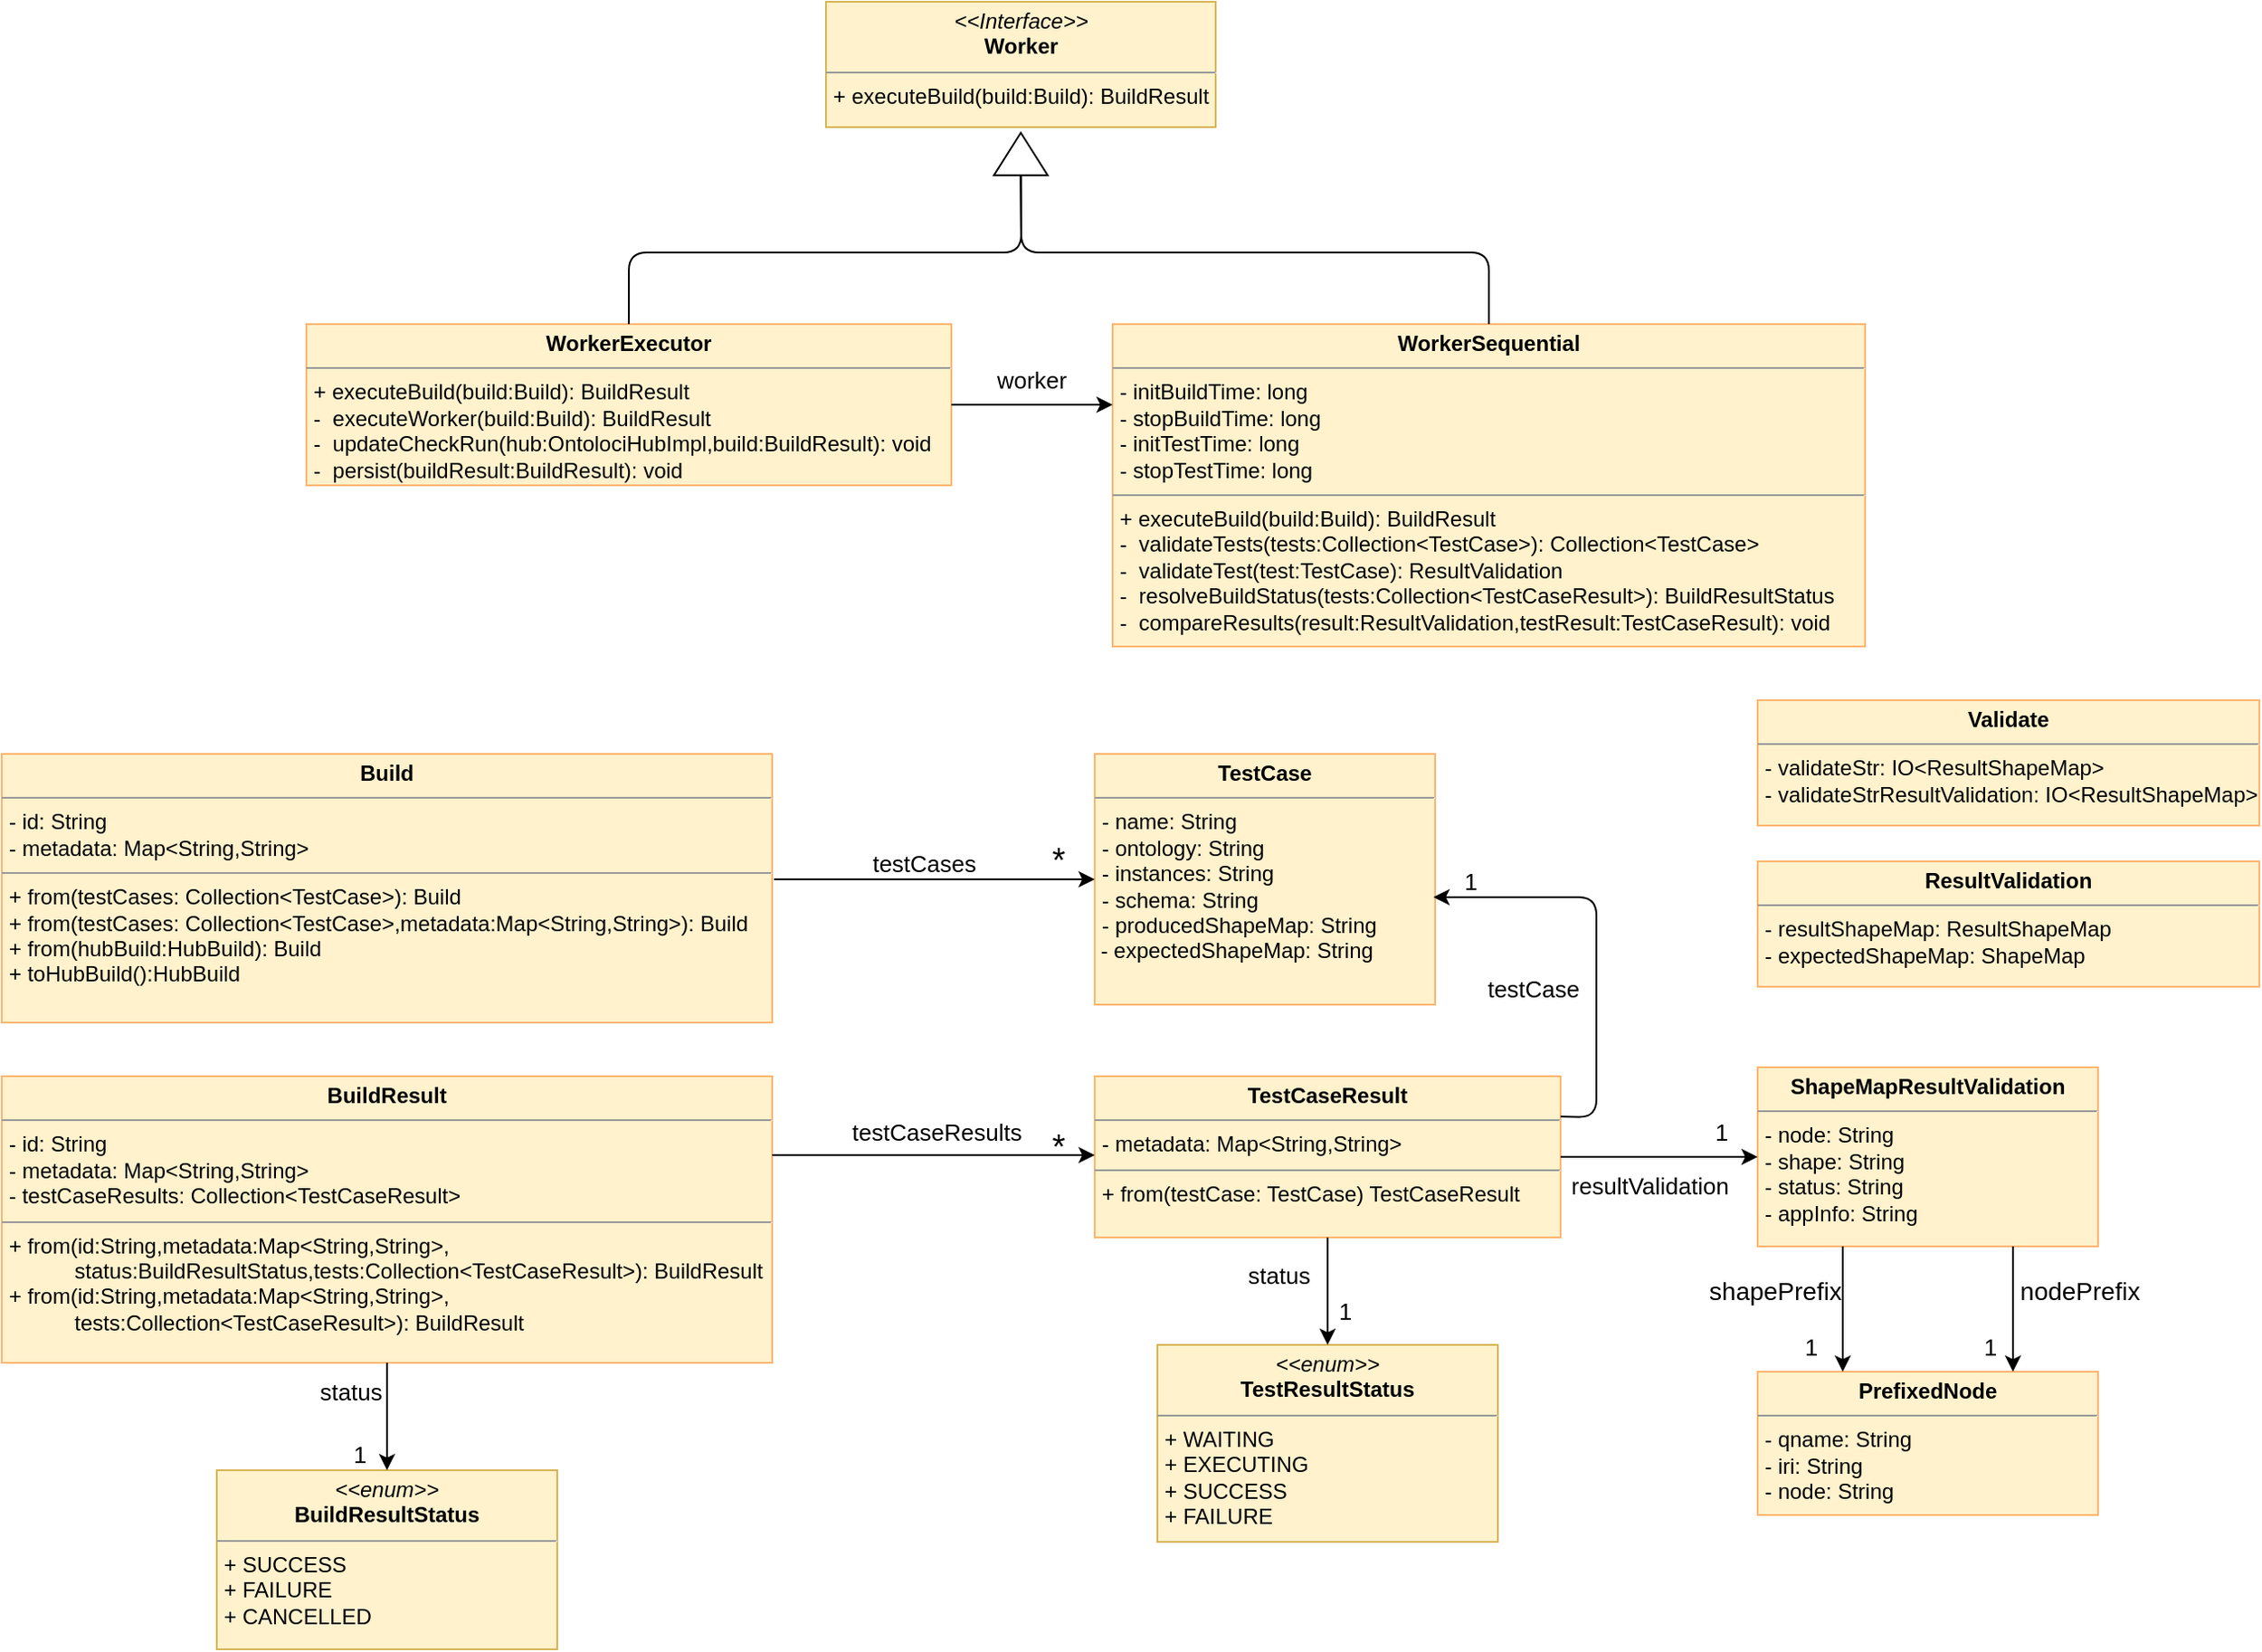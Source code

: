 <mxfile version="14.4.4" type="device"><diagram id="gdEjWhH9IVwamarKgCnc" name="Page-1"><mxGraphModel dx="2272" dy="766" grid="1" gridSize="10" guides="1" tooltips="1" connect="1" arrows="1" fold="1" page="1" pageScale="1" pageWidth="850" pageHeight="1100" math="0" shadow="0"><root><mxCell id="0"/><mxCell id="1" parent="0"/><mxCell id="DnFwbN03NBpK4qyBrgBJ-1" value="&lt;p style=&quot;margin: 0px ; margin-top: 4px ; text-align: center&quot;&gt;&lt;i&gt;&amp;lt;&amp;lt;Interface&amp;gt;&amp;gt;&lt;/i&gt;&lt;br&gt;&lt;b&gt;Worker&lt;/b&gt;&lt;/p&gt;&lt;hr size=&quot;1&quot;&gt;&lt;p style=&quot;margin: 0px ; margin-left: 4px&quot;&gt;+ executeBuild(build:Build): BuildResult&lt;br&gt;&lt;/p&gt;" style="verticalAlign=top;align=left;overflow=fill;fontSize=12;fontFamily=Helvetica;html=1;strokeColor=#d6b656;fillColor=#fff2cc;" vertex="1" parent="1"><mxGeometry x="370" y="60" width="217.5" height="70" as="geometry"/></mxCell><mxCell id="DnFwbN03NBpK4qyBrgBJ-3" value="&lt;p style=&quot;margin: 0px ; margin-top: 4px ; text-align: center&quot;&gt;&lt;b&gt;WorkerExecutor&lt;/b&gt;&lt;/p&gt;&lt;hr size=&quot;1&quot;&gt;&lt;p style=&quot;margin: 0px ; margin-left: 4px&quot;&gt;+ executeBuild(build:Build): BuildResult&lt;br&gt;&lt;/p&gt;&lt;p style=&quot;margin: 0px ; margin-left: 4px&quot;&gt;-&amp;nbsp; executeWorker(build:Build): BuildResult&lt;/p&gt;&lt;p style=&quot;margin: 0px ; margin-left: 4px&quot;&gt;-&amp;nbsp; updateCheckRun(hub:OntolociHubImpl,&lt;span&gt;build:BuildResult): void&lt;/span&gt;&lt;/p&gt;&lt;p style=&quot;margin: 0px ; margin-left: 4px&quot;&gt;-&amp;nbsp; persist(buildResult:BuildResult): void&lt;/p&gt;" style="verticalAlign=top;align=left;overflow=fill;fontSize=12;fontFamily=Helvetica;html=1;fillColor=#fff2cc;strokeColor=#FFB570;" vertex="1" parent="1"><mxGeometry x="80" y="240" width="360" height="90" as="geometry"/></mxCell><mxCell id="DnFwbN03NBpK4qyBrgBJ-4" value="&lt;p style=&quot;margin: 0px ; margin-top: 4px ; text-align: center&quot;&gt;&lt;b&gt;WorkerSequential&lt;/b&gt;&lt;br&gt;&lt;/p&gt;&lt;hr size=&quot;1&quot;&gt;&lt;p style=&quot;margin: 0px ; margin-left: 4px&quot;&gt;- initBuildTime: long&lt;/p&gt;&lt;p style=&quot;margin: 0px ; margin-left: 4px&quot;&gt;- stopBuildTime: long&lt;br&gt;&lt;/p&gt;&lt;p style=&quot;margin: 0px ; margin-left: 4px&quot;&gt;- initTestTime: long&lt;br&gt;&lt;/p&gt;&lt;p style=&quot;margin: 0px ; margin-left: 4px&quot;&gt;- stopTestTime: long&lt;br&gt;&lt;/p&gt;&lt;hr size=&quot;1&quot;&gt;&lt;p style=&quot;margin: 0px ; margin-left: 4px&quot;&gt;+ executeBuild(build:Build): BuildResult&lt;br&gt;&lt;/p&gt;&lt;p style=&quot;margin: 0px ; margin-left: 4px&quot;&gt;-&amp;nbsp; validateTests(tests:Collection&amp;lt;TestCase&amp;gt;): Collection&amp;lt;TestCase&amp;gt;&lt;/p&gt;&lt;p style=&quot;margin: 0px ; margin-left: 4px&quot;&gt;&lt;span&gt;-&amp;nbsp; validateTest(test:TestCase): ResultValidation&lt;/span&gt;&lt;/p&gt;&lt;p style=&quot;margin: 0px ; margin-left: 4px&quot;&gt;&lt;span&gt;-&amp;nbsp; resolveBuildStatus(&lt;/span&gt;tests:Collection&amp;lt;TestCaseResult&amp;gt;&lt;span&gt;): BuildResultStatus&lt;/span&gt;&lt;/p&gt;&lt;p style=&quot;margin: 0px ; margin-left: 4px&quot;&gt;-&amp;nbsp; compareResults(result:ResultValidation,testResult:TestCaseResult): void&lt;/p&gt;" style="verticalAlign=top;align=left;overflow=fill;fontSize=12;fontFamily=Helvetica;html=1;fillColor=#fff2cc;strokeColor=#FFB570;" vertex="1" parent="1"><mxGeometry x="530" y="240" width="420" height="180" as="geometry"/></mxCell><mxCell id="DnFwbN03NBpK4qyBrgBJ-5" value="" style="endArrow=classic;html=1;entryX=0;entryY=0.25;entryDx=0;entryDy=0;" edge="1" parent="1" source="DnFwbN03NBpK4qyBrgBJ-3" target="DnFwbN03NBpK4qyBrgBJ-4"><mxGeometry width="50" height="50" relative="1" as="geometry"><mxPoint x="480" y="300" as="sourcePoint"/><mxPoint x="530" y="250" as="targetPoint"/></mxGeometry></mxCell><mxCell id="DnFwbN03NBpK4qyBrgBJ-6" value="" style="triangle;whiteSpace=wrap;html=1;rotation=-90;" vertex="1" parent="1"><mxGeometry x="466.87" y="130" width="23.75" height="30" as="geometry"/></mxCell><mxCell id="DnFwbN03NBpK4qyBrgBJ-7" value="" style="endArrow=none;html=1;entryX=0;entryY=0.5;entryDx=0;entryDy=0;exitX=0.5;exitY=0;exitDx=0;exitDy=0;" edge="1" parent="1" source="DnFwbN03NBpK4qyBrgBJ-3" target="DnFwbN03NBpK4qyBrgBJ-6"><mxGeometry width="50" height="50" relative="1" as="geometry"><mxPoint x="430" y="240" as="sourcePoint"/><mxPoint x="480" y="190" as="targetPoint"/><Array as="points"><mxPoint x="260" y="200"/><mxPoint x="479" y="200"/></Array></mxGeometry></mxCell><mxCell id="DnFwbN03NBpK4qyBrgBJ-8" value="" style="endArrow=none;html=1;entryX=0.5;entryY=0;entryDx=0;entryDy=0;exitX=0;exitY=0.5;exitDx=0;exitDy=0;" edge="1" parent="1" source="DnFwbN03NBpK4qyBrgBJ-6" target="DnFwbN03NBpK4qyBrgBJ-4"><mxGeometry width="50" height="50" relative="1" as="geometry"><mxPoint x="530" y="230" as="sourcePoint"/><mxPoint x="580" y="180" as="targetPoint"/><Array as="points"><mxPoint x="479" y="200"/><mxPoint x="740" y="200"/></Array></mxGeometry></mxCell><mxCell id="DnFwbN03NBpK4qyBrgBJ-13" value="&lt;p style=&quot;margin: 0px ; margin-top: 4px ; text-align: center&quot;&gt;&lt;b&gt;Build&lt;/b&gt;&lt;br&gt;&lt;/p&gt;&lt;hr size=&quot;1&quot;&gt;&lt;p style=&quot;margin: 0px ; margin-left: 4px&quot;&gt;- id: String&lt;/p&gt;&lt;p style=&quot;margin: 0px ; margin-left: 4px&quot;&gt;- metadata: Map&amp;lt;String,String&amp;gt;&lt;/p&gt;&lt;hr size=&quot;1&quot;&gt;&lt;p style=&quot;margin: 0px ; margin-left: 4px&quot;&gt;+ from(testCases: Collection&amp;lt;TestCase&amp;gt;): Build&lt;/p&gt;&lt;p style=&quot;margin: 0px ; margin-left: 4px&quot;&gt;+ from(testCases: Collection&amp;lt;TestCase&amp;gt;,metadata:Map&amp;lt;String,String&amp;gt;): Build&lt;/p&gt;&lt;p style=&quot;margin: 0px ; margin-left: 4px&quot;&gt;+ from(hubBuild:HubBuild): Build&lt;/p&gt;&lt;p style=&quot;margin: 0px ; margin-left: 4px&quot;&gt;+ toHubBuild():HubBuild&lt;br&gt;&lt;/p&gt;" style="verticalAlign=top;align=left;overflow=fill;fontSize=12;fontFamily=Helvetica;html=1;fillColor=#fff2cc;strokeColor=#FFB570;" vertex="1" parent="1"><mxGeometry x="-90" y="480" width="430" height="150" as="geometry"/></mxCell><mxCell id="DnFwbN03NBpK4qyBrgBJ-14" value="&lt;p style=&quot;margin: 0px ; margin-top: 4px ; text-align: center&quot;&gt;&lt;b&gt;BuildResult&lt;/b&gt;&lt;br&gt;&lt;/p&gt;&lt;hr size=&quot;1&quot;&gt;&lt;p style=&quot;margin: 0px ; margin-left: 4px&quot;&gt;- id: String&lt;/p&gt;&lt;p style=&quot;margin: 0px ; margin-left: 4px&quot;&gt;- metadata: Map&amp;lt;String,String&amp;gt;&lt;/p&gt;&lt;p style=&quot;margin: 0px ; margin-left: 4px&quot;&gt;- testCaseResults: Collection&amp;lt;TestCaseResult&amp;gt;&lt;/p&gt;&lt;hr size=&quot;1&quot;&gt;&lt;p style=&quot;margin: 0px ; margin-left: 4px&quot;&gt;+ from(id:String,metadata:Map&amp;lt;String,String&amp;gt;,&lt;/p&gt;&lt;p style=&quot;margin: 0px ; margin-left: 4px&quot;&gt;&amp;nbsp; &amp;nbsp; &amp;nbsp; &amp;nbsp; &amp;nbsp; &amp;nbsp;status:BuildResultStatus,tests:Collection&amp;lt;TestCaseResult&amp;gt;):&lt;span&gt;&amp;nbsp;BuildResult&lt;/span&gt;&lt;/p&gt;&lt;p style=&quot;margin: 0px 0px 0px 4px&quot;&gt;+ from(id:String,metadata:Map&amp;lt;String,String&amp;gt;,&lt;/p&gt;&lt;p style=&quot;margin: 0px 0px 0px 4px&quot;&gt;&amp;nbsp; &amp;nbsp; &amp;nbsp; &amp;nbsp; &amp;nbsp; &amp;nbsp;tests:Collection&amp;lt;TestCaseResult&amp;gt;):&amp;nbsp;BuildResult&lt;/p&gt;" style="verticalAlign=top;align=left;overflow=fill;fontSize=12;fontFamily=Helvetica;html=1;fillColor=#fff2cc;strokeColor=#FFB570;" vertex="1" parent="1"><mxGeometry x="-90" y="660" width="430" height="160" as="geometry"/></mxCell><mxCell id="DnFwbN03NBpK4qyBrgBJ-15" value="&lt;p style=&quot;margin: 0px ; margin-top: 4px ; text-align: center&quot;&gt;&lt;i&gt;&amp;lt;&amp;lt;enum&amp;gt;&amp;gt;&lt;/i&gt;&lt;br&gt;&lt;b&gt;BuildResultStatus&lt;/b&gt;&lt;/p&gt;&lt;hr size=&quot;1&quot;&gt;&lt;p style=&quot;margin: 0px ; margin-left: 4px&quot;&gt;+ SUCCESS&lt;br&gt;+ FAILURE&lt;/p&gt;&lt;p style=&quot;margin: 0px ; margin-left: 4px&quot;&gt;+ CANCELLED&lt;/p&gt;" style="verticalAlign=top;align=left;overflow=fill;fontSize=12;fontFamily=Helvetica;html=1;fillColor=#fff2cc;strokeColor=#d6b656;" vertex="1" parent="1"><mxGeometry x="30" y="880" width="190" height="100" as="geometry"/></mxCell><mxCell id="DnFwbN03NBpK4qyBrgBJ-16" value="" style="endArrow=classic;html=1;exitX=0.5;exitY=1;exitDx=0;exitDy=0;entryX=0.5;entryY=0;entryDx=0;entryDy=0;" edge="1" parent="1" source="DnFwbN03NBpK4qyBrgBJ-14" target="DnFwbN03NBpK4qyBrgBJ-15"><mxGeometry width="50" height="50" relative="1" as="geometry"><mxPoint x="240" y="849" as="sourcePoint"/><mxPoint x="150" y="849" as="targetPoint"/></mxGeometry></mxCell><mxCell id="DnFwbN03NBpK4qyBrgBJ-17" value="&lt;p style=&quot;margin: 0px ; margin-top: 4px ; text-align: center&quot;&gt;&lt;b&gt;TestCase&lt;/b&gt;&lt;/p&gt;&lt;hr size=&quot;1&quot;&gt;&lt;p style=&quot;margin: 0px ; margin-left: 4px&quot;&gt;- name: String&lt;/p&gt;&lt;p style=&quot;margin: 0px ; margin-left: 4px&quot;&gt;- ontology: String&lt;br&gt;&lt;/p&gt;&lt;p style=&quot;margin: 0px ; margin-left: 4px&quot;&gt;- instances: String&lt;br&gt;&lt;/p&gt;&lt;p style=&quot;margin: 0px ; margin-left: 4px&quot;&gt;- schema: String&lt;br&gt;&lt;/p&gt;&lt;p style=&quot;margin: 0px ; margin-left: 4px&quot;&gt;- producedShapeMap: String&lt;br&gt;&lt;/p&gt;&amp;nbsp;- expectedShapeMap: String&lt;br&gt;&lt;p style=&quot;margin: 0px ; margin-left: 4px&quot;&gt;&lt;br&gt;&lt;/p&gt;&lt;p style=&quot;margin: 0px ; margin-left: 4px&quot;&gt;&lt;br&gt;&lt;/p&gt;" style="verticalAlign=top;align=left;overflow=fill;fontSize=12;fontFamily=Helvetica;html=1;fillColor=#fff2cc;strokeColor=#FFB570;" vertex="1" parent="1"><mxGeometry x="520" y="480" width="190" height="140" as="geometry"/></mxCell><mxCell id="DnFwbN03NBpK4qyBrgBJ-19" value="&lt;p style=&quot;margin: 0px ; margin-top: 4px ; text-align: center&quot;&gt;&lt;b&gt;TestCaseResult&lt;/b&gt;&lt;br&gt;&lt;/p&gt;&lt;hr size=&quot;1&quot;&gt;&lt;p style=&quot;margin: 0px ; margin-left: 4px&quot;&gt;&lt;span&gt;- metadata: Map&amp;lt;String,String&amp;gt;&lt;/span&gt;&lt;br&gt;&lt;/p&gt;&lt;hr size=&quot;1&quot;&gt;&lt;p style=&quot;margin: 0px ; margin-left: 4px&quot;&gt;+ from(testCase: TestCase) TestCaseResult&lt;/p&gt;" style="verticalAlign=top;align=left;overflow=fill;fontSize=12;fontFamily=Helvetica;html=1;fillColor=#fff2cc;strokeColor=#FFB570;" vertex="1" parent="1"><mxGeometry x="520" y="660" width="260" height="90" as="geometry"/></mxCell><mxCell id="DnFwbN03NBpK4qyBrgBJ-20" value="" style="endArrow=classic;html=1;entryX=0;entryY=0.5;entryDx=0;entryDy=0;" edge="1" parent="1" target="DnFwbN03NBpK4qyBrgBJ-17"><mxGeometry width="50" height="50" relative="1" as="geometry"><mxPoint x="341" y="550" as="sourcePoint"/><mxPoint x="490" y="520" as="targetPoint"/></mxGeometry></mxCell><mxCell id="DnFwbN03NBpK4qyBrgBJ-21" value="*" style="text;html=1;strokeColor=none;fillColor=none;align=center;verticalAlign=middle;whiteSpace=wrap;rounded=0;fontSize=19;" vertex="1" parent="1"><mxGeometry x="480" y="530" width="40" height="20" as="geometry"/></mxCell><mxCell id="DnFwbN03NBpK4qyBrgBJ-22" value="" style="endArrow=classic;html=1;fontSize=19;" edge="1" parent="1"><mxGeometry width="50" height="50" relative="1" as="geometry"><mxPoint x="340" y="704" as="sourcePoint"/><mxPoint x="520" y="704" as="targetPoint"/></mxGeometry></mxCell><mxCell id="DnFwbN03NBpK4qyBrgBJ-23" value="*" style="text;html=1;strokeColor=none;fillColor=none;align=center;verticalAlign=middle;whiteSpace=wrap;rounded=0;fontSize=19;" vertex="1" parent="1"><mxGeometry x="480" y="690" width="40" height="20" as="geometry"/></mxCell><mxCell id="DnFwbN03NBpK4qyBrgBJ-24" value="" style="endArrow=classic;html=1;fontSize=19;entryX=0.995;entryY=0.571;entryDx=0;entryDy=0;entryPerimeter=0;exitX=1;exitY=0.25;exitDx=0;exitDy=0;" edge="1" parent="1" source="DnFwbN03NBpK4qyBrgBJ-19" target="DnFwbN03NBpK4qyBrgBJ-17"><mxGeometry width="50" height="50" relative="1" as="geometry"><mxPoint x="770" y="620" as="sourcePoint"/><mxPoint x="820" y="570" as="targetPoint"/><Array as="points"><mxPoint x="800" y="683"/><mxPoint x="800" y="560"/></Array></mxGeometry></mxCell><mxCell id="DnFwbN03NBpK4qyBrgBJ-25" value="&lt;p style=&quot;margin: 0px ; margin-top: 4px ; text-align: center&quot;&gt;&lt;i&gt;&amp;lt;&amp;lt;enum&amp;gt;&amp;gt;&lt;/i&gt;&lt;br&gt;&lt;b&gt;TestResultStatus&lt;/b&gt;&lt;/p&gt;&lt;hr size=&quot;1&quot;&gt;&lt;p style=&quot;margin: 0px ; margin-left: 4px&quot;&gt;+ WAITING&lt;br&gt;+ EXECUTING&lt;/p&gt;&lt;p style=&quot;margin: 0px ; margin-left: 4px&quot;&gt;+ SUCCESS&lt;/p&gt;&lt;p style=&quot;margin: 0px ; margin-left: 4px&quot;&gt;+ FAILURE&lt;/p&gt;" style="verticalAlign=top;align=left;overflow=fill;fontSize=12;fontFamily=Helvetica;html=1;fillColor=#fff2cc;strokeColor=#d6b656;" vertex="1" parent="1"><mxGeometry x="555" y="810" width="190" height="110" as="geometry"/></mxCell><mxCell id="DnFwbN03NBpK4qyBrgBJ-26" value="" style="endArrow=classic;html=1;fontSize=19;entryX=0.5;entryY=0;entryDx=0;entryDy=0;exitX=0.5;exitY=1;exitDx=0;exitDy=0;" edge="1" parent="1" source="DnFwbN03NBpK4qyBrgBJ-19" target="DnFwbN03NBpK4qyBrgBJ-25"><mxGeometry width="50" height="50" relative="1" as="geometry"><mxPoint x="550" y="850" as="sourcePoint"/><mxPoint x="600" y="800" as="targetPoint"/></mxGeometry></mxCell><mxCell id="DnFwbN03NBpK4qyBrgBJ-27" value="&lt;p style=&quot;margin: 0px ; margin-top: 4px ; text-align: center&quot;&gt;&lt;b&gt;ShapeMapResultValidation&lt;/b&gt;&lt;/p&gt;&lt;hr size=&quot;1&quot;&gt;&lt;p style=&quot;margin: 0px ; margin-left: 4px&quot;&gt;- node: String&lt;/p&gt;&lt;p style=&quot;margin: 0px ; margin-left: 4px&quot;&gt;- shape: String&lt;br&gt;&lt;/p&gt;&lt;p style=&quot;margin: 0px ; margin-left: 4px&quot;&gt;- status: String&lt;br&gt;&lt;/p&gt;&lt;p style=&quot;margin: 0px ; margin-left: 4px&quot;&gt;- appInfo: String&lt;/p&gt;&lt;br&gt;&lt;p style=&quot;margin: 0px ; margin-left: 4px&quot;&gt;&lt;br&gt;&lt;/p&gt;&lt;p style=&quot;margin: 0px ; margin-left: 4px&quot;&gt;&lt;br&gt;&lt;/p&gt;" style="verticalAlign=top;align=left;overflow=fill;fontSize=12;fontFamily=Helvetica;html=1;fillColor=#fff2cc;strokeColor=#FFB570;" vertex="1" parent="1"><mxGeometry x="890" y="655" width="190" height="100" as="geometry"/></mxCell><mxCell id="DnFwbN03NBpK4qyBrgBJ-28" value="&lt;p style=&quot;margin: 0px ; margin-top: 4px ; text-align: center&quot;&gt;&lt;b&gt;PrefixedNode&lt;/b&gt;&lt;/p&gt;&lt;hr size=&quot;1&quot;&gt;&lt;p style=&quot;margin: 0px ; margin-left: 4px&quot;&gt;- qname: String&lt;/p&gt;&lt;p style=&quot;margin: 0px ; margin-left: 4px&quot;&gt;- iri: String&lt;br&gt;&lt;/p&gt;&lt;p style=&quot;margin: 0px ; margin-left: 4px&quot;&gt;- node: String&lt;br&gt;&lt;/p&gt;&lt;br&gt;&lt;p style=&quot;margin: 0px ; margin-left: 4px&quot;&gt;&lt;br&gt;&lt;/p&gt;&lt;p style=&quot;margin: 0px ; margin-left: 4px&quot;&gt;&lt;br&gt;&lt;/p&gt;" style="verticalAlign=top;align=left;overflow=fill;fontSize=12;fontFamily=Helvetica;html=1;fillColor=#fff2cc;strokeColor=#FFB570;" vertex="1" parent="1"><mxGeometry x="890" y="825" width="190" height="80" as="geometry"/></mxCell><mxCell id="DnFwbN03NBpK4qyBrgBJ-29" value="&lt;p style=&quot;margin: 0px ; margin-top: 4px ; text-align: center&quot;&gt;&lt;b&gt;ResultValidation&lt;/b&gt;&lt;/p&gt;&lt;hr size=&quot;1&quot;&gt;&lt;p style=&quot;margin: 0px ; margin-left: 4px&quot;&gt;- resultShapeMap: ResultShapeMap&lt;br&gt;&lt;/p&gt;&lt;p style=&quot;margin: 0px ; margin-left: 4px&quot;&gt;- expectedShapeMap: ShapeMap&lt;/p&gt;&lt;br&gt;&lt;p style=&quot;margin: 0px ; margin-left: 4px&quot;&gt;&lt;br&gt;&lt;/p&gt;&lt;p style=&quot;margin: 0px ; margin-left: 4px&quot;&gt;&lt;br&gt;&lt;/p&gt;" style="verticalAlign=top;align=left;overflow=fill;fontSize=12;fontFamily=Helvetica;html=1;fillColor=#fff2cc;strokeColor=#FFB570;" vertex="1" parent="1"><mxGeometry x="890" y="540" width="280" height="70" as="geometry"/></mxCell><mxCell id="DnFwbN03NBpK4qyBrgBJ-33" value="&lt;font style=&quot;font-size: 13px&quot;&gt;1&lt;/font&gt;" style="text;html=1;strokeColor=none;fillColor=none;align=center;verticalAlign=middle;whiteSpace=wrap;rounded=0;fontSize=19;" vertex="1" parent="1"><mxGeometry x="710" y="540" width="40" height="20" as="geometry"/></mxCell><mxCell id="DnFwbN03NBpK4qyBrgBJ-34" value="&lt;font style=&quot;font-size: 13px&quot;&gt;1&lt;/font&gt;" style="text;html=1;strokeColor=none;fillColor=none;align=center;verticalAlign=middle;whiteSpace=wrap;rounded=0;fontSize=19;" vertex="1" parent="1"><mxGeometry x="640" y="780" width="40" height="20" as="geometry"/></mxCell><mxCell id="DnFwbN03NBpK4qyBrgBJ-35" value="&lt;font style=&quot;font-size: 13px&quot;&gt;1&lt;/font&gt;" style="text;html=1;strokeColor=none;fillColor=none;align=center;verticalAlign=middle;whiteSpace=wrap;rounded=0;fontSize=19;" vertex="1" parent="1"><mxGeometry x="90" y="860" width="40" height="20" as="geometry"/></mxCell><mxCell id="DnFwbN03NBpK4qyBrgBJ-36" value="" style="endArrow=classic;html=1;fontSize=19;entryX=0;entryY=0.5;entryDx=0;entryDy=0;" edge="1" parent="1" source="DnFwbN03NBpK4qyBrgBJ-19" target="DnFwbN03NBpK4qyBrgBJ-27"><mxGeometry width="50" height="50" relative="1" as="geometry"><mxPoint x="770" y="740" as="sourcePoint"/><mxPoint x="820" y="690" as="targetPoint"/></mxGeometry></mxCell><mxCell id="DnFwbN03NBpK4qyBrgBJ-37" value="&lt;font style=&quot;font-size: 13px&quot;&gt;1&lt;/font&gt;" style="text;html=1;strokeColor=none;fillColor=none;align=center;verticalAlign=middle;whiteSpace=wrap;rounded=0;fontSize=19;" vertex="1" parent="1"><mxGeometry x="850" y="680" width="40" height="20" as="geometry"/></mxCell><mxCell id="DnFwbN03NBpK4qyBrgBJ-38" value="" style="endArrow=classic;html=1;fontSize=19;entryX=0.75;entryY=0;entryDx=0;entryDy=0;exitX=0.75;exitY=1;exitDx=0;exitDy=0;" edge="1" parent="1" source="DnFwbN03NBpK4qyBrgBJ-27" target="DnFwbN03NBpK4qyBrgBJ-28"><mxGeometry width="50" height="50" relative="1" as="geometry"><mxPoint x="960" y="800" as="sourcePoint"/><mxPoint x="1010" y="750" as="targetPoint"/></mxGeometry></mxCell><mxCell id="DnFwbN03NBpK4qyBrgBJ-39" value="" style="endArrow=classic;html=1;fontSize=19;entryX=0.25;entryY=0;entryDx=0;entryDy=0;exitX=0.25;exitY=1;exitDx=0;exitDy=0;" edge="1" parent="1" source="DnFwbN03NBpK4qyBrgBJ-27" target="DnFwbN03NBpK4qyBrgBJ-28"><mxGeometry width="50" height="50" relative="1" as="geometry"><mxPoint x="1011.91" y="764" as="sourcePoint"/><mxPoint x="1012.5" y="810" as="targetPoint"/></mxGeometry></mxCell><mxCell id="DnFwbN03NBpK4qyBrgBJ-40" value="nodePrefix" style="text;html=1;strokeColor=none;fillColor=none;align=center;verticalAlign=middle;whiteSpace=wrap;rounded=0;fontSize=14;" vertex="1" parent="1"><mxGeometry x="1050" y="770" width="40" height="20" as="geometry"/></mxCell><mxCell id="DnFwbN03NBpK4qyBrgBJ-43" value="shapePrefix" style="text;html=1;strokeColor=none;fillColor=none;align=center;verticalAlign=middle;whiteSpace=wrap;rounded=0;fontSize=14;" vertex="1" parent="1"><mxGeometry x="880" y="770" width="40" height="20" as="geometry"/></mxCell><mxCell id="DnFwbN03NBpK4qyBrgBJ-44" value="&lt;font style=&quot;font-size: 13px&quot;&gt;1&lt;/font&gt;" style="text;html=1;strokeColor=none;fillColor=none;align=center;verticalAlign=middle;whiteSpace=wrap;rounded=0;fontSize=19;" vertex="1" parent="1"><mxGeometry x="900" y="800" width="40" height="20" as="geometry"/></mxCell><mxCell id="DnFwbN03NBpK4qyBrgBJ-45" value="&lt;font style=&quot;font-size: 13px&quot;&gt;1&lt;/font&gt;" style="text;html=1;strokeColor=none;fillColor=none;align=center;verticalAlign=middle;whiteSpace=wrap;rounded=0;fontSize=19;" vertex="1" parent="1"><mxGeometry x="1000" y="800" width="40" height="20" as="geometry"/></mxCell><mxCell id="DnFwbN03NBpK4qyBrgBJ-46" value="&lt;font style=&quot;font-size: 13px&quot;&gt;resultValidation&lt;/font&gt;" style="text;html=1;strokeColor=none;fillColor=none;align=center;verticalAlign=middle;whiteSpace=wrap;rounded=0;fontSize=19;" vertex="1" parent="1"><mxGeometry x="795" y="710" width="70" height="20" as="geometry"/></mxCell><mxCell id="DnFwbN03NBpK4qyBrgBJ-47" value="&lt;font style=&quot;font-size: 13px&quot;&gt;status&lt;/font&gt;" style="text;html=1;strokeColor=none;fillColor=none;align=center;verticalAlign=middle;whiteSpace=wrap;rounded=0;fontSize=19;" vertex="1" parent="1"><mxGeometry x="587.5" y="760" width="70" height="20" as="geometry"/></mxCell><mxCell id="DnFwbN03NBpK4qyBrgBJ-48" value="&lt;font style=&quot;font-size: 13px&quot;&gt;testCase&lt;/font&gt;" style="text;html=1;strokeColor=none;fillColor=none;align=center;verticalAlign=middle;whiteSpace=wrap;rounded=0;fontSize=19;" vertex="1" parent="1"><mxGeometry x="730" y="600" width="70" height="20" as="geometry"/></mxCell><mxCell id="DnFwbN03NBpK4qyBrgBJ-49" value="&lt;font style=&quot;font-size: 13px&quot;&gt;testCases&lt;/font&gt;" style="text;html=1;strokeColor=none;fillColor=none;align=center;verticalAlign=middle;whiteSpace=wrap;rounded=0;fontSize=19;" vertex="1" parent="1"><mxGeometry x="390" y="530" width="70" height="20" as="geometry"/></mxCell><mxCell id="DnFwbN03NBpK4qyBrgBJ-50" value="&lt;font style=&quot;font-size: 13px&quot;&gt;testCaseResults&lt;/font&gt;" style="text;html=1;strokeColor=none;fillColor=none;align=center;verticalAlign=middle;whiteSpace=wrap;rounded=0;fontSize=19;" vertex="1" parent="1"><mxGeometry x="396.87" y="680" width="70" height="20" as="geometry"/></mxCell><mxCell id="DnFwbN03NBpK4qyBrgBJ-51" value="&lt;font style=&quot;font-size: 13px&quot;&gt;status&lt;/font&gt;" style="text;html=1;strokeColor=none;fillColor=none;align=center;verticalAlign=middle;whiteSpace=wrap;rounded=0;fontSize=19;" vertex="1" parent="1"><mxGeometry x="70" y="825" width="70" height="20" as="geometry"/></mxCell><mxCell id="DnFwbN03NBpK4qyBrgBJ-54" value="&lt;p style=&quot;margin: 0px ; margin-top: 4px ; text-align: center&quot;&gt;&lt;b&gt;Validate&lt;/b&gt;&lt;/p&gt;&lt;hr size=&quot;1&quot;&gt;&lt;p style=&quot;margin: 0px ; margin-left: 4px&quot;&gt;- validateStr: IO&amp;lt;ResultShapeMap&amp;gt;&lt;br&gt;&lt;/p&gt;&lt;p style=&quot;margin: 0px ; margin-left: 4px&quot;&gt;- validateStrResultValidation: IO&amp;lt;ResultShapeMap&amp;gt;&lt;/p&gt;&lt;br&gt;&lt;p style=&quot;margin: 0px ; margin-left: 4px&quot;&gt;&lt;br&gt;&lt;/p&gt;&lt;p style=&quot;margin: 0px ; margin-left: 4px&quot;&gt;&lt;br&gt;&lt;/p&gt;" style="verticalAlign=top;align=left;overflow=fill;fontSize=12;fontFamily=Helvetica;html=1;fillColor=#fff2cc;strokeColor=#FFB570;" vertex="1" parent="1"><mxGeometry x="890" y="450" width="280" height="70" as="geometry"/></mxCell><mxCell id="DnFwbN03NBpK4qyBrgBJ-56" value="&lt;font style=&quot;font-size: 13px&quot;&gt;worker&lt;/font&gt;" style="text;html=1;strokeColor=none;fillColor=none;align=center;verticalAlign=middle;whiteSpace=wrap;rounded=0;fontSize=19;" vertex="1" parent="1"><mxGeometry x="450" y="260" width="70" height="20" as="geometry"/></mxCell></root></mxGraphModel></diagram></mxfile>